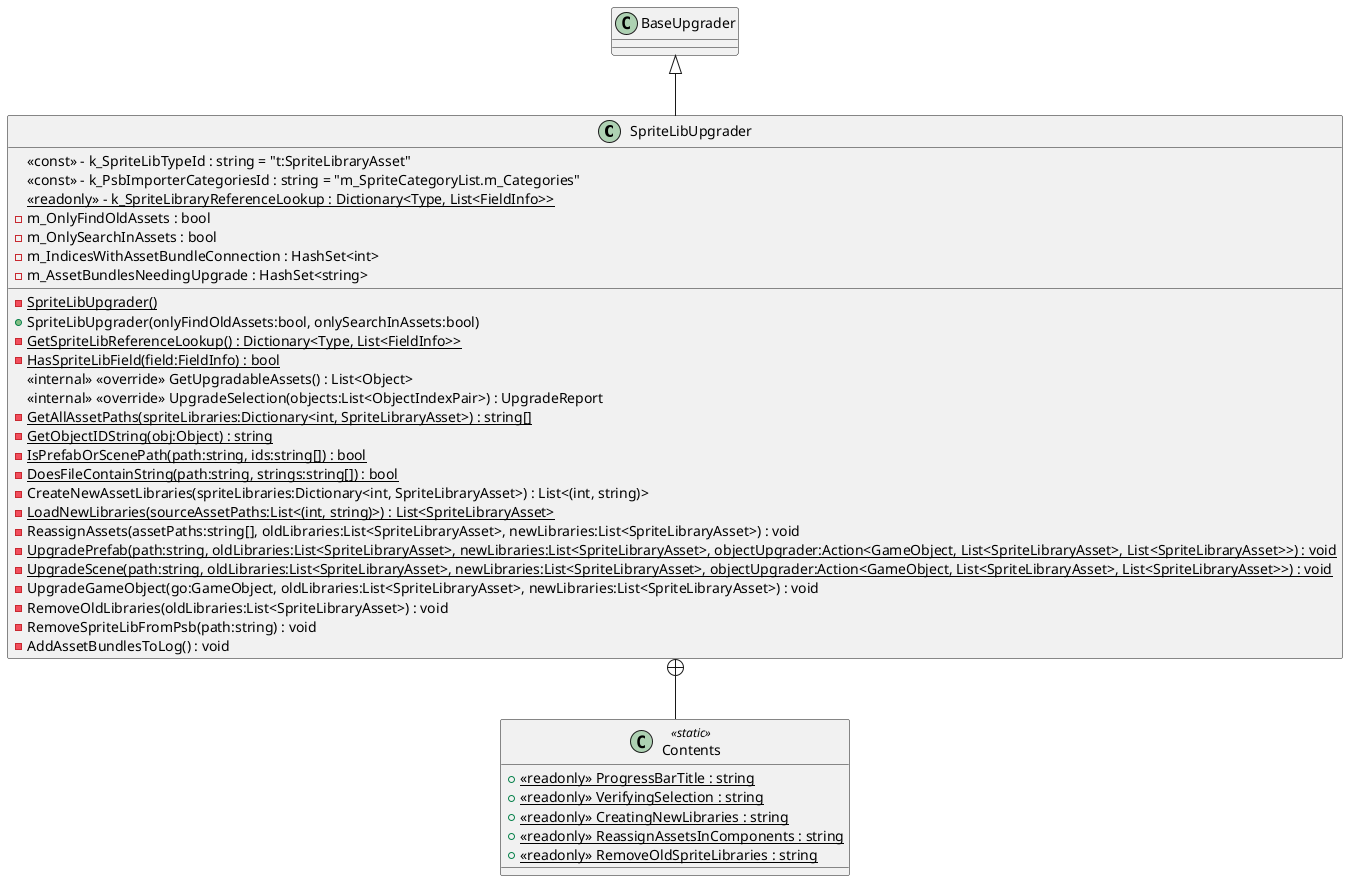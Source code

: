 @startuml
class SpriteLibUpgrader {
    <<const>> - k_SpriteLibTypeId : string = "t:SpriteLibraryAsset"
    <<const>> - k_PsbImporterCategoriesId : string = "m_SpriteCategoryList.m_Categories"
    {static} <<readonly>> - k_SpriteLibraryReferenceLookup : Dictionary<Type, List<FieldInfo>>
    - m_OnlyFindOldAssets : bool
    - m_OnlySearchInAssets : bool
    - m_IndicesWithAssetBundleConnection : HashSet<int>
    - m_AssetBundlesNeedingUpgrade : HashSet<string>
    {static} - SpriteLibUpgrader()
    + SpriteLibUpgrader(onlyFindOldAssets:bool, onlySearchInAssets:bool)
    {static} - GetSpriteLibReferenceLookup() : Dictionary<Type, List<FieldInfo>>
    {static} - HasSpriteLibField(field:FieldInfo) : bool
    <<internal>> <<override>> GetUpgradableAssets() : List<Object>
    <<internal>> <<override>> UpgradeSelection(objects:List<ObjectIndexPair>) : UpgradeReport
    {static} - GetAllAssetPaths(spriteLibraries:Dictionary<int, SpriteLibraryAsset>) : string[]
    {static} - GetObjectIDString(obj:Object) : string
    {static} - IsPrefabOrScenePath(path:string, ids:string[]) : bool
    {static} - DoesFileContainString(path:string, strings:string[]) : bool
    - CreateNewAssetLibraries(spriteLibraries:Dictionary<int, SpriteLibraryAsset>) : List<(int, string)>
    {static} - LoadNewLibraries(sourceAssetPaths:List<(int, string)>) : List<SpriteLibraryAsset>
    - ReassignAssets(assetPaths:string[], oldLibraries:List<SpriteLibraryAsset>, newLibraries:List<SpriteLibraryAsset>) : void
    {static} - UpgradePrefab(path:string, oldLibraries:List<SpriteLibraryAsset>, newLibraries:List<SpriteLibraryAsset>, objectUpgrader:Action<GameObject, List<SpriteLibraryAsset>, List<SpriteLibraryAsset>>) : void
    {static} - UpgradeScene(path:string, oldLibraries:List<SpriteLibraryAsset>, newLibraries:List<SpriteLibraryAsset>, objectUpgrader:Action<GameObject, List<SpriteLibraryAsset>, List<SpriteLibraryAsset>>) : void
    - UpgradeGameObject(go:GameObject, oldLibraries:List<SpriteLibraryAsset>, newLibraries:List<SpriteLibraryAsset>) : void
    - RemoveOldLibraries(oldLibraries:List<SpriteLibraryAsset>) : void
    - RemoveSpriteLibFromPsb(path:string) : void
    - AddAssetBundlesToLog() : void
}
class Contents <<static>> {
    + {static} <<readonly>> ProgressBarTitle : string
    + {static} <<readonly>> VerifyingSelection : string
    + {static} <<readonly>> CreatingNewLibraries : string
    + {static} <<readonly>> ReassignAssetsInComponents : string
    + {static} <<readonly>> RemoveOldSpriteLibraries : string
}
BaseUpgrader <|-- SpriteLibUpgrader
SpriteLibUpgrader +-- Contents
@enduml
